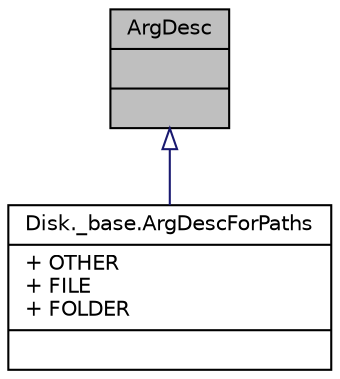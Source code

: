 digraph "ArgDesc"
{
 // INTERACTIVE_SVG=YES
  bgcolor="transparent";
  edge [fontname="Helvetica",fontsize="10",labelfontname="Helvetica",labelfontsize="10"];
  node [fontname="Helvetica",fontsize="10",shape=record];
  Node1 [label="{ArgDesc\n||}",height=0.2,width=0.4,color="black", fillcolor="grey75", style="filled" fontcolor="black"];
  Node1 -> Node2 [dir="back",color="midnightblue",fontsize="10",style="solid",arrowtail="onormal",fontname="Helvetica"];
  Node2 [label="{Disk._base.ArgDescForPaths\n|+ OTHER\l+ FILE\l+ FOLDER\l|}",height=0.2,width=0.4,color="black",URL="$class_disk_1_1__base_1_1_arg_desc_for_paths.html"];
}
